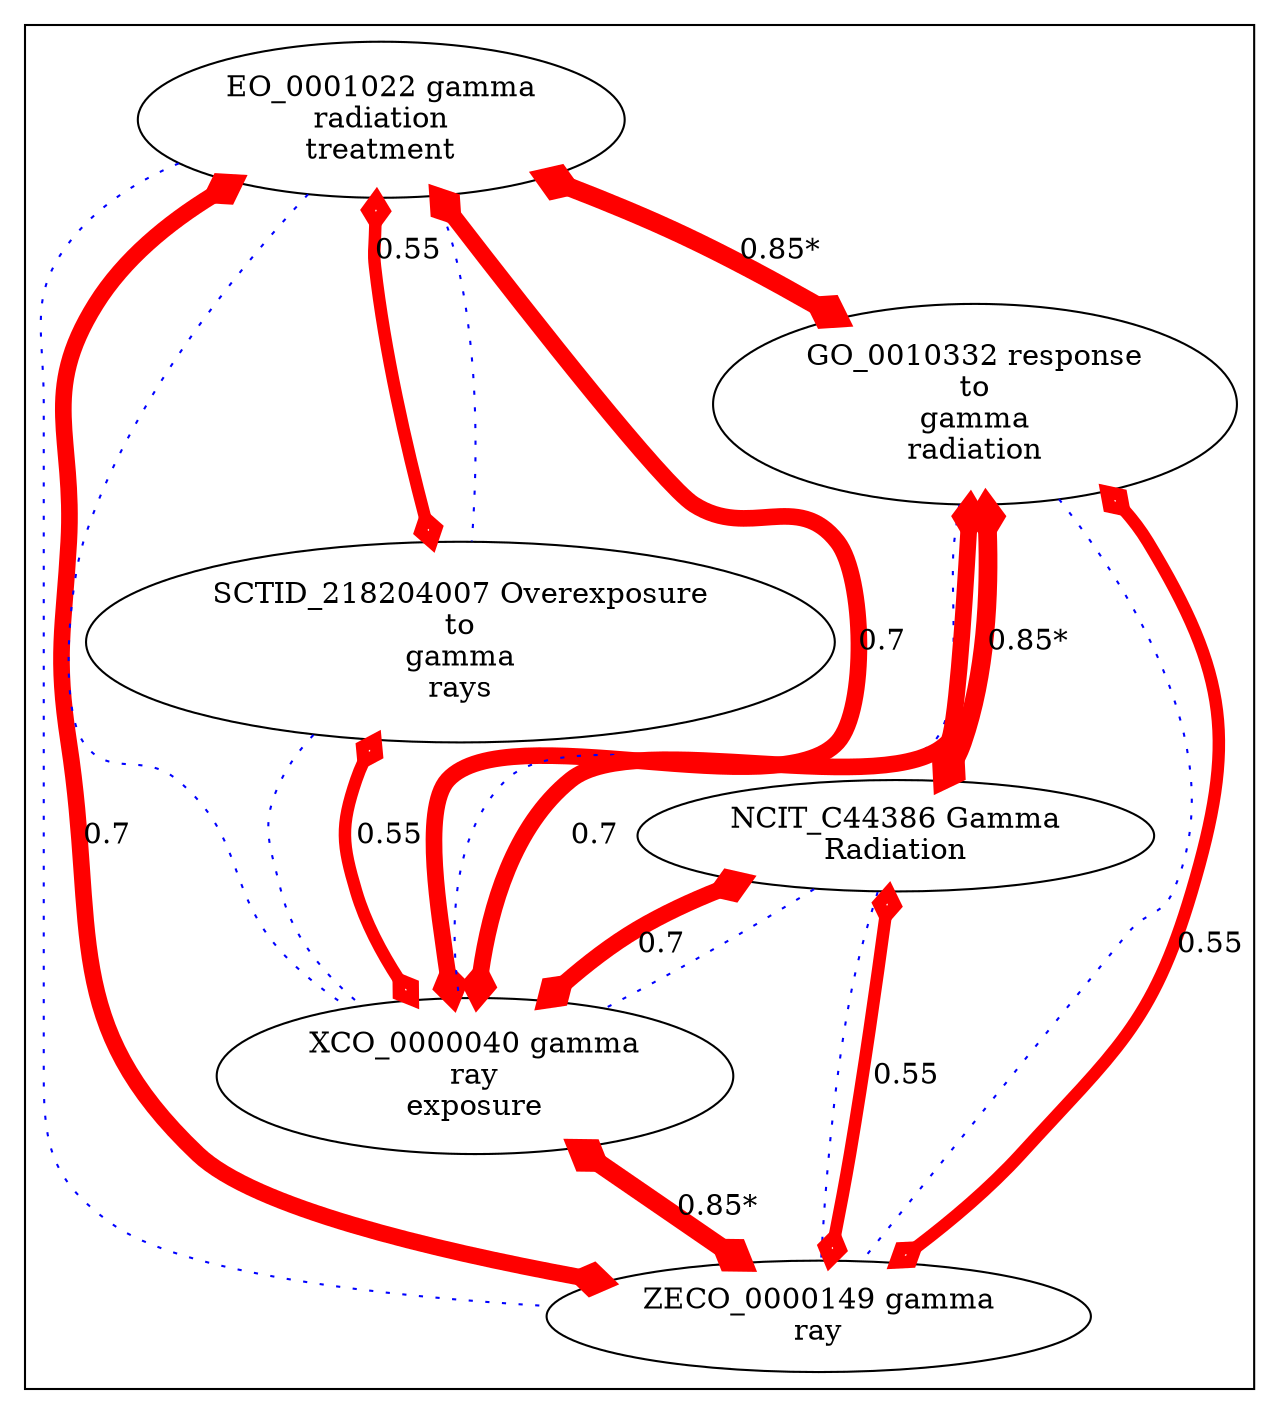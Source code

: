digraph cliquegraph {
subgraph cluster_SCTID_218204007 {SCTID_218204007 [ label="SCTID_218204007 Overexposure
to
gamma
rays" ];
ZECO_0000149 [ label="ZECO_0000149 gamma
ray" ];
EO_0001022 [ label="EO_0001022 gamma
radiation
treatment" ];
GO_0010332 [ label="GO_0010332 response
to
gamma
radiation" ];
XCO_0000040 [ label="XCO_0000040 gamma
ray
exposure" ];
NCIT_C44386 [ label="NCIT_C44386 Gamma
Radiation" ];}
GO_0010332 -> XCO_0000040 [ arrowhead = none, penwidth=1, color=blue, label="", style=dotted]

EO_0001022 -> SCTID_218204007 [ arrowhead = none, penwidth=1, color=blue, label="", style=dotted]

GO_0010332 -> ZECO_0000149 [ arrowhead = none, penwidth=1, color=blue, label="", style=dotted]

EO_0001022 -> XCO_0000040 [ arrowhead = none, penwidth=1, color=blue, label="", style=dotted]

EO_0001022 -> ZECO_0000149 [ arrowhead = none, penwidth=1, color=blue, label="", style=dotted]

SCTID_218204007 -> XCO_0000040 [ arrowhead = none, penwidth=1, color=blue, label="", style=dotted]

NCIT_C44386 -> XCO_0000040 [ arrowhead = none, penwidth=1, color=blue, label="", style=dotted]

NCIT_C44386 -> ZECO_0000149 [ arrowhead = none, penwidth=1, color=blue, label="", style=dotted]
EO_0001022 -> SCTID_218204007 [ arrowhead = ediamond, penwidth=6, color=red, label="0.55", style=solid, arrowtail=ediamond, dir=both]

GO_0010332 -> ZECO_0000149 [ arrowhead = ediamond, penwidth=6, color=red, label="0.55", style=solid, arrowtail=ediamond, dir=both]

NCIT_C44386 -> ZECO_0000149 [ arrowhead = ediamond, penwidth=6, color=red, label="0.55", style=solid, arrowtail=ediamond, dir=both]

GO_0010332 -> NCIT_C44386 [ arrowhead = ediamond, penwidth=9, color=red, label="0.85*", style=solid, arrowtail=ediamond, dir=both]

SCTID_218204007 -> XCO_0000040 [ arrowhead = ediamond, penwidth=6, color=red, label="0.55", style=solid, arrowtail=ediamond, dir=both]

EO_0001022 -> ZECO_0000149 [ arrowhead = ediamond, penwidth=8, color=red, label="0.7", style=solid, arrowtail=ediamond, dir=both]

EO_0001022 -> GO_0010332 [ arrowhead = ediamond, penwidth=9, color=red, label="0.85*", style=solid, arrowtail=ediamond, dir=both]

NCIT_C44386 -> XCO_0000040 [ arrowhead = ediamond, penwidth=8, color=red, label="0.7", style=solid, arrowtail=ediamond, dir=both]

XCO_0000040 -> ZECO_0000149 [ arrowhead = ediamond, penwidth=9, color=red, label="0.85*", style=solid, arrowtail=ediamond, dir=both]

GO_0010332 -> XCO_0000040 [ arrowhead = ediamond, penwidth=8, color=red, label="0.7", style=solid, arrowtail=ediamond, dir=both]

EO_0001022 -> XCO_0000040 [ arrowhead = ediamond, penwidth=8, color=red, label="0.7", style=solid, arrowtail=ediamond, dir=both]
}
